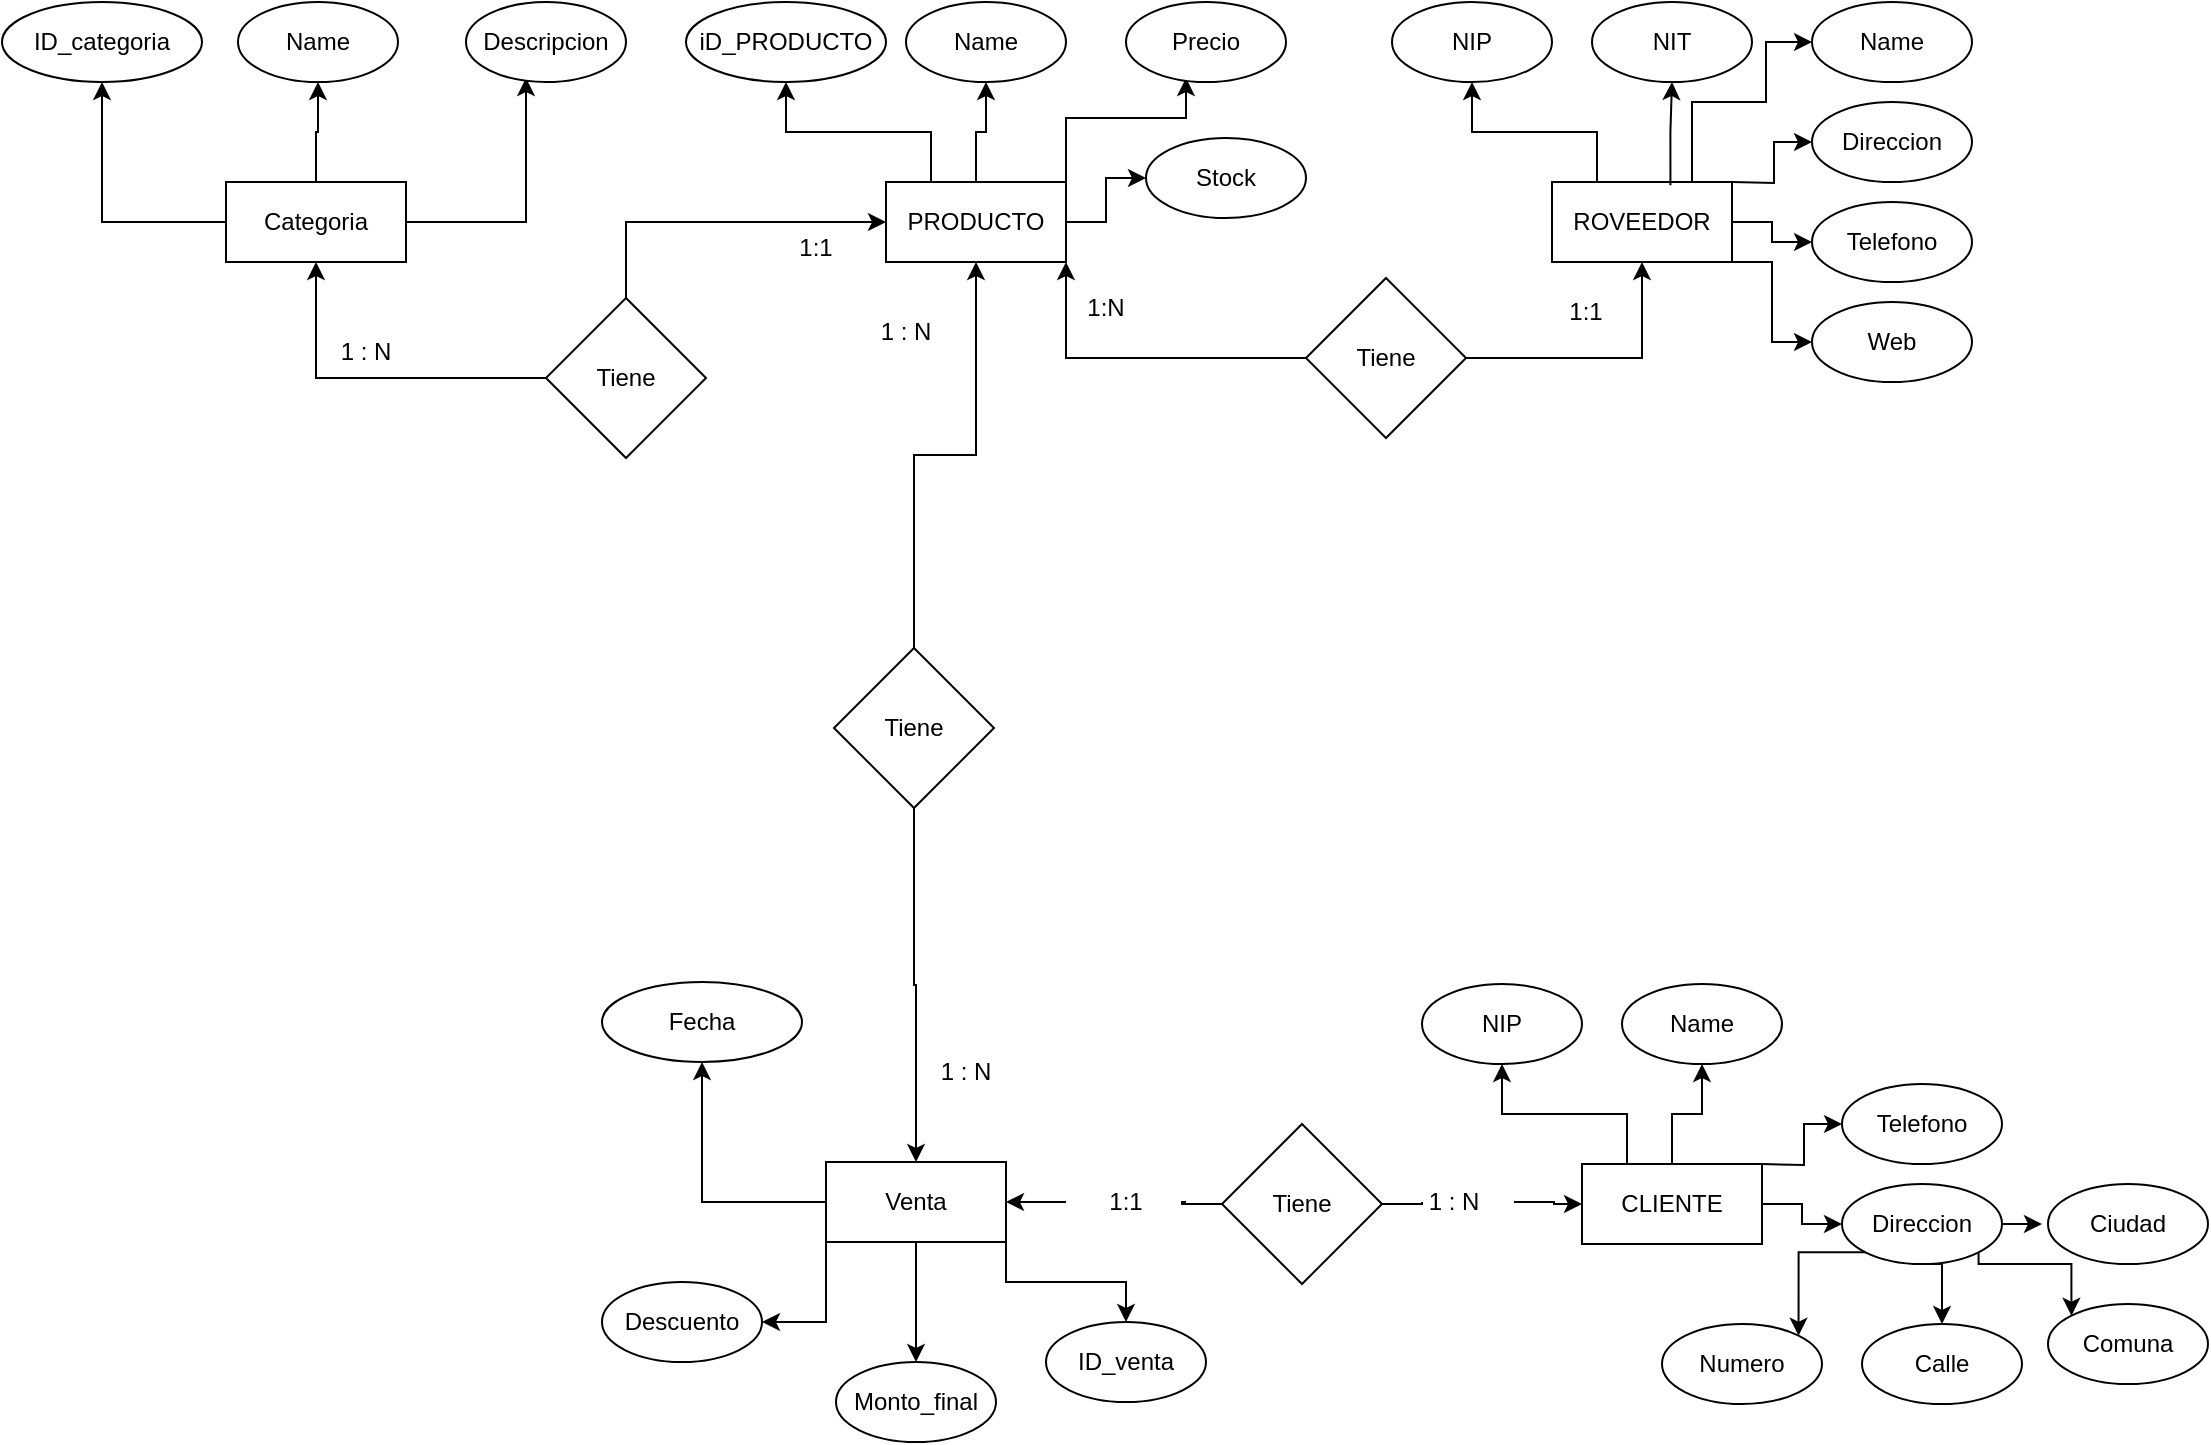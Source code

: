 <mxfile version="20.0.4" type="github">
  <diagram name="1" id="e7e014a7-5840-1c2e-5031-d8a46d1fe8dd">
    <mxGraphModel dx="2347" dy="965" grid="1" gridSize="10" guides="1" tooltips="1" connect="1" arrows="1" fold="1" page="1" pageScale="1" pageWidth="1169" pageHeight="826" background="none" math="0" shadow="0">
      <root>
        <mxCell id="0" />
        <mxCell id="1" parent="0" />
        <mxCell id="QbTCmA_wk1OMmVpmayp_-145" value="" style="group" vertex="1" connectable="0" parent="1">
          <mxGeometry x="330" y="540" width="771" height="230" as="geometry" />
        </mxCell>
        <mxCell id="QbTCmA_wk1OMmVpmayp_-81" value="" style="group" vertex="1" connectable="0" parent="QbTCmA_wk1OMmVpmayp_-145">
          <mxGeometry x="378" y="1" width="393" height="210" as="geometry" />
        </mxCell>
        <mxCell id="QbTCmA_wk1OMmVpmayp_-56" value="" style="group" vertex="1" connectable="0" parent="QbTCmA_wk1OMmVpmayp_-81">
          <mxGeometry width="290" height="190" as="geometry" />
        </mxCell>
        <mxCell id="QbTCmA_wk1OMmVpmayp_-52" style="edgeStyle=orthogonalEdgeStyle;rounded=0;orthogonalLoop=1;jettySize=auto;html=1;entryX=0;entryY=0.5;entryDx=0;entryDy=0;" edge="1" parent="QbTCmA_wk1OMmVpmayp_-56" target="QbTCmA_wk1OMmVpmayp_-45">
          <mxGeometry relative="1" as="geometry">
            <mxPoint x="170" y="90" as="sourcePoint" />
          </mxGeometry>
        </mxCell>
        <mxCell id="QbTCmA_wk1OMmVpmayp_-72" style="edgeStyle=orthogonalEdgeStyle;rounded=0;orthogonalLoop=1;jettySize=auto;html=1;entryX=0.5;entryY=1;entryDx=0;entryDy=0;" edge="1" parent="QbTCmA_wk1OMmVpmayp_-56" source="QbTCmA_wk1OMmVpmayp_-41" target="QbTCmA_wk1OMmVpmayp_-47">
          <mxGeometry relative="1" as="geometry" />
        </mxCell>
        <mxCell id="QbTCmA_wk1OMmVpmayp_-41" value="CLIENTE" style="rounded=0;whiteSpace=wrap;html=1;" vertex="1" parent="QbTCmA_wk1OMmVpmayp_-56">
          <mxGeometry x="80" y="90" width="90" height="40" as="geometry" />
        </mxCell>
        <mxCell id="QbTCmA_wk1OMmVpmayp_-42" value="NIP" style="ellipse;whiteSpace=wrap;html=1;" vertex="1" parent="QbTCmA_wk1OMmVpmayp_-56">
          <mxGeometry width="80" height="40" as="geometry" />
        </mxCell>
        <mxCell id="QbTCmA_wk1OMmVpmayp_-49" style="edgeStyle=orthogonalEdgeStyle;rounded=0;orthogonalLoop=1;jettySize=auto;html=1;entryX=0.5;entryY=1;entryDx=0;entryDy=0;exitX=0.25;exitY=0;exitDx=0;exitDy=0;" edge="1" parent="QbTCmA_wk1OMmVpmayp_-56" source="QbTCmA_wk1OMmVpmayp_-41" target="QbTCmA_wk1OMmVpmayp_-42">
          <mxGeometry relative="1" as="geometry" />
        </mxCell>
        <mxCell id="QbTCmA_wk1OMmVpmayp_-44" value="Direccion" style="ellipse;whiteSpace=wrap;html=1;" vertex="1" parent="QbTCmA_wk1OMmVpmayp_-56">
          <mxGeometry x="210" y="100" width="80" height="40" as="geometry" />
        </mxCell>
        <mxCell id="QbTCmA_wk1OMmVpmayp_-53" style="edgeStyle=orthogonalEdgeStyle;rounded=0;orthogonalLoop=1;jettySize=auto;html=1;entryX=0;entryY=0.5;entryDx=0;entryDy=0;" edge="1" parent="QbTCmA_wk1OMmVpmayp_-56" source="QbTCmA_wk1OMmVpmayp_-41" target="QbTCmA_wk1OMmVpmayp_-44">
          <mxGeometry relative="1" as="geometry" />
        </mxCell>
        <mxCell id="QbTCmA_wk1OMmVpmayp_-45" value="Telefono" style="ellipse;whiteSpace=wrap;html=1;" vertex="1" parent="QbTCmA_wk1OMmVpmayp_-56">
          <mxGeometry x="210" y="50" width="80" height="40" as="geometry" />
        </mxCell>
        <mxCell id="QbTCmA_wk1OMmVpmayp_-47" value="Name" style="ellipse;whiteSpace=wrap;html=1;" vertex="1" parent="QbTCmA_wk1OMmVpmayp_-56">
          <mxGeometry x="100" width="80" height="40" as="geometry" />
        </mxCell>
        <mxCell id="QbTCmA_wk1OMmVpmayp_-73" value="Numero" style="ellipse;whiteSpace=wrap;html=1;" vertex="1" parent="QbTCmA_wk1OMmVpmayp_-81">
          <mxGeometry x="120" y="170" width="80" height="40" as="geometry" />
        </mxCell>
        <mxCell id="QbTCmA_wk1OMmVpmayp_-74" value="Comuna" style="ellipse;whiteSpace=wrap;html=1;" vertex="1" parent="QbTCmA_wk1OMmVpmayp_-81">
          <mxGeometry x="313" y="160" width="80" height="40" as="geometry" />
        </mxCell>
        <mxCell id="QbTCmA_wk1OMmVpmayp_-75" value="Calle" style="ellipse;whiteSpace=wrap;html=1;" vertex="1" parent="QbTCmA_wk1OMmVpmayp_-81">
          <mxGeometry x="220" y="170" width="80" height="40" as="geometry" />
        </mxCell>
        <mxCell id="QbTCmA_wk1OMmVpmayp_-76" value="Ciudad" style="ellipse;whiteSpace=wrap;html=1;" vertex="1" parent="QbTCmA_wk1OMmVpmayp_-81">
          <mxGeometry x="313" y="100" width="80" height="40" as="geometry" />
        </mxCell>
        <mxCell id="QbTCmA_wk1OMmVpmayp_-77" style="edgeStyle=orthogonalEdgeStyle;rounded=0;orthogonalLoop=1;jettySize=auto;html=1;exitX=1;exitY=0.5;exitDx=0;exitDy=0;" edge="1" parent="QbTCmA_wk1OMmVpmayp_-81" source="QbTCmA_wk1OMmVpmayp_-44">
          <mxGeometry relative="1" as="geometry">
            <mxPoint x="310" y="119.538" as="targetPoint" />
          </mxGeometry>
        </mxCell>
        <mxCell id="QbTCmA_wk1OMmVpmayp_-78" style="edgeStyle=orthogonalEdgeStyle;rounded=0;orthogonalLoop=1;jettySize=auto;html=1;exitX=1;exitY=1;exitDx=0;exitDy=0;entryX=0;entryY=0;entryDx=0;entryDy=0;" edge="1" parent="QbTCmA_wk1OMmVpmayp_-81" source="QbTCmA_wk1OMmVpmayp_-44" target="QbTCmA_wk1OMmVpmayp_-74">
          <mxGeometry relative="1" as="geometry">
            <Array as="points">
              <mxPoint x="278" y="140" />
              <mxPoint x="325" y="140" />
            </Array>
          </mxGeometry>
        </mxCell>
        <mxCell id="QbTCmA_wk1OMmVpmayp_-79" style="edgeStyle=orthogonalEdgeStyle;rounded=0;orthogonalLoop=1;jettySize=auto;html=1;exitX=0.5;exitY=1;exitDx=0;exitDy=0;entryX=0.5;entryY=0;entryDx=0;entryDy=0;" edge="1" parent="QbTCmA_wk1OMmVpmayp_-81" source="QbTCmA_wk1OMmVpmayp_-44" target="QbTCmA_wk1OMmVpmayp_-75">
          <mxGeometry relative="1" as="geometry" />
        </mxCell>
        <mxCell id="QbTCmA_wk1OMmVpmayp_-80" style="edgeStyle=orthogonalEdgeStyle;rounded=0;orthogonalLoop=1;jettySize=auto;html=1;exitX=0;exitY=1;exitDx=0;exitDy=0;entryX=1;entryY=0;entryDx=0;entryDy=0;" edge="1" parent="QbTCmA_wk1OMmVpmayp_-81" source="QbTCmA_wk1OMmVpmayp_-44" target="QbTCmA_wk1OMmVpmayp_-73">
          <mxGeometry relative="1" as="geometry" />
        </mxCell>
        <mxCell id="QbTCmA_wk1OMmVpmayp_-137" value="" style="group" vertex="1" connectable="0" parent="QbTCmA_wk1OMmVpmayp_-145">
          <mxGeometry width="290" height="230" as="geometry" />
        </mxCell>
        <mxCell id="QbTCmA_wk1OMmVpmayp_-125" value="" style="group" vertex="1" connectable="0" parent="QbTCmA_wk1OMmVpmayp_-137">
          <mxGeometry width="290" height="190" as="geometry" />
        </mxCell>
        <mxCell id="QbTCmA_wk1OMmVpmayp_-136" value="" style="group" vertex="1" connectable="0" parent="QbTCmA_wk1OMmVpmayp_-125">
          <mxGeometry x="-32" width="212" height="190" as="geometry" />
        </mxCell>
        <mxCell id="QbTCmA_wk1OMmVpmayp_-129" value="Venta" style="rounded=0;whiteSpace=wrap;html=1;" vertex="1" parent="QbTCmA_wk1OMmVpmayp_-136">
          <mxGeometry x="112" y="90" width="90" height="40" as="geometry" />
        </mxCell>
        <mxCell id="QbTCmA_wk1OMmVpmayp_-130" value="Fecha" style="ellipse;whiteSpace=wrap;html=1;" vertex="1" parent="QbTCmA_wk1OMmVpmayp_-136">
          <mxGeometry width="100" height="40" as="geometry" />
        </mxCell>
        <mxCell id="QbTCmA_wk1OMmVpmayp_-128" style="edgeStyle=orthogonalEdgeStyle;rounded=0;orthogonalLoop=1;jettySize=auto;html=1;entryX=0.5;entryY=1;entryDx=0;entryDy=0;" edge="1" parent="QbTCmA_wk1OMmVpmayp_-136" source="QbTCmA_wk1OMmVpmayp_-129" target="QbTCmA_wk1OMmVpmayp_-130">
          <mxGeometry relative="1" as="geometry" />
        </mxCell>
        <mxCell id="QbTCmA_wk1OMmVpmayp_-132" value="Descuento" style="ellipse;whiteSpace=wrap;html=1;" vertex="1" parent="QbTCmA_wk1OMmVpmayp_-136">
          <mxGeometry y="150" width="80" height="40" as="geometry" />
        </mxCell>
        <mxCell id="QbTCmA_wk1OMmVpmayp_-134" style="edgeStyle=orthogonalEdgeStyle;rounded=0;orthogonalLoop=1;jettySize=auto;html=1;exitX=0;exitY=1;exitDx=0;exitDy=0;entryX=1;entryY=0.5;entryDx=0;entryDy=0;" edge="1" parent="QbTCmA_wk1OMmVpmayp_-136" source="QbTCmA_wk1OMmVpmayp_-129" target="QbTCmA_wk1OMmVpmayp_-132">
          <mxGeometry relative="1" as="geometry" />
        </mxCell>
        <mxCell id="QbTCmA_wk1OMmVpmayp_-154" value="1 : N" style="text;html=1;strokeColor=none;fillColor=none;align=center;verticalAlign=middle;whiteSpace=wrap;rounded=0;" vertex="1" parent="QbTCmA_wk1OMmVpmayp_-136">
          <mxGeometry x="152" y="30" width="60" height="30" as="geometry" />
        </mxCell>
        <mxCell id="QbTCmA_wk1OMmVpmayp_-131" value="Monto_final" style="ellipse;whiteSpace=wrap;html=1;" vertex="1" parent="QbTCmA_wk1OMmVpmayp_-137">
          <mxGeometry x="85" y="190" width="80" height="40" as="geometry" />
        </mxCell>
        <mxCell id="QbTCmA_wk1OMmVpmayp_-135" style="edgeStyle=orthogonalEdgeStyle;rounded=0;orthogonalLoop=1;jettySize=auto;html=1;exitX=0.5;exitY=1;exitDx=0;exitDy=0;entryX=0.5;entryY=0;entryDx=0;entryDy=0;" edge="1" parent="QbTCmA_wk1OMmVpmayp_-137" source="QbTCmA_wk1OMmVpmayp_-129" target="QbTCmA_wk1OMmVpmayp_-131">
          <mxGeometry relative="1" as="geometry" />
        </mxCell>
        <mxCell id="QbTCmA_wk1OMmVpmayp_-152" value="ID_venta" style="ellipse;whiteSpace=wrap;html=1;" vertex="1" parent="QbTCmA_wk1OMmVpmayp_-137">
          <mxGeometry x="190" y="170" width="80" height="40" as="geometry" />
        </mxCell>
        <mxCell id="QbTCmA_wk1OMmVpmayp_-153" style="edgeStyle=orthogonalEdgeStyle;rounded=0;orthogonalLoop=1;jettySize=auto;html=1;exitX=1;exitY=1;exitDx=0;exitDy=0;entryX=0.5;entryY=0;entryDx=0;entryDy=0;" edge="1" parent="QbTCmA_wk1OMmVpmayp_-137" source="QbTCmA_wk1OMmVpmayp_-129" target="QbTCmA_wk1OMmVpmayp_-152">
          <mxGeometry relative="1" as="geometry" />
        </mxCell>
        <mxCell id="QbTCmA_wk1OMmVpmayp_-139" style="edgeStyle=orthogonalEdgeStyle;rounded=0;orthogonalLoop=1;jettySize=auto;html=1;startArrow=none;" edge="1" parent="QbTCmA_wk1OMmVpmayp_-145" source="QbTCmA_wk1OMmVpmayp_-141" target="QbTCmA_wk1OMmVpmayp_-41">
          <mxGeometry relative="1" as="geometry" />
        </mxCell>
        <mxCell id="QbTCmA_wk1OMmVpmayp_-140" style="edgeStyle=orthogonalEdgeStyle;rounded=0;orthogonalLoop=1;jettySize=auto;html=1;entryX=1;entryY=0.5;entryDx=0;entryDy=0;startArrow=none;" edge="1" parent="QbTCmA_wk1OMmVpmayp_-145" source="QbTCmA_wk1OMmVpmayp_-143" target="QbTCmA_wk1OMmVpmayp_-129">
          <mxGeometry relative="1" as="geometry" />
        </mxCell>
        <mxCell id="QbTCmA_wk1OMmVpmayp_-138" value="Tiene" style="rhombus;whiteSpace=wrap;html=1;" vertex="1" parent="QbTCmA_wk1OMmVpmayp_-145">
          <mxGeometry x="278" y="71" width="80" height="80" as="geometry" />
        </mxCell>
        <mxCell id="QbTCmA_wk1OMmVpmayp_-141" value="1 : N" style="text;html=1;strokeColor=none;fillColor=none;align=center;verticalAlign=middle;whiteSpace=wrap;rounded=0;" vertex="1" parent="QbTCmA_wk1OMmVpmayp_-145">
          <mxGeometry x="364" y="95" width="60" height="30" as="geometry" />
        </mxCell>
        <mxCell id="QbTCmA_wk1OMmVpmayp_-142" value="" style="edgeStyle=orthogonalEdgeStyle;rounded=0;orthogonalLoop=1;jettySize=auto;html=1;endArrow=none;" edge="1" parent="QbTCmA_wk1OMmVpmayp_-145" source="QbTCmA_wk1OMmVpmayp_-138" target="QbTCmA_wk1OMmVpmayp_-141">
          <mxGeometry relative="1" as="geometry">
            <mxPoint x="358" y="111" as="sourcePoint" />
            <mxPoint x="458" y="111" as="targetPoint" />
          </mxGeometry>
        </mxCell>
        <mxCell id="QbTCmA_wk1OMmVpmayp_-143" value="1:1" style="text;html=1;strokeColor=none;fillColor=none;align=center;verticalAlign=middle;whiteSpace=wrap;rounded=0;" vertex="1" parent="QbTCmA_wk1OMmVpmayp_-145">
          <mxGeometry x="200" y="95" width="60" height="30" as="geometry" />
        </mxCell>
        <mxCell id="QbTCmA_wk1OMmVpmayp_-144" value="" style="edgeStyle=orthogonalEdgeStyle;rounded=0;orthogonalLoop=1;jettySize=auto;html=1;entryX=1;entryY=0.5;entryDx=0;entryDy=0;endArrow=none;" edge="1" parent="QbTCmA_wk1OMmVpmayp_-145" source="QbTCmA_wk1OMmVpmayp_-138" target="QbTCmA_wk1OMmVpmayp_-143">
          <mxGeometry relative="1" as="geometry">
            <mxPoint x="278.077" y="111.077" as="sourcePoint" />
            <mxPoint x="188" y="110.0" as="targetPoint" />
          </mxGeometry>
        </mxCell>
        <mxCell id="QbTCmA_wk1OMmVpmayp_-147" value="" style="group" vertex="1" connectable="0" parent="1">
          <mxGeometry x="30" y="50" width="953" height="228" as="geometry" />
        </mxCell>
        <mxCell id="QbTCmA_wk1OMmVpmayp_-57" value="" style="group" vertex="1" connectable="0" parent="QbTCmA_wk1OMmVpmayp_-147">
          <mxGeometry x="663" width="290" height="190" as="geometry" />
        </mxCell>
        <mxCell id="QbTCmA_wk1OMmVpmayp_-58" style="edgeStyle=orthogonalEdgeStyle;rounded=0;orthogonalLoop=1;jettySize=auto;html=1;entryX=0;entryY=0.5;entryDx=0;entryDy=0;" edge="1" parent="QbTCmA_wk1OMmVpmayp_-57" target="QbTCmA_wk1OMmVpmayp_-66">
          <mxGeometry relative="1" as="geometry">
            <mxPoint x="170" y="90" as="sourcePoint" />
          </mxGeometry>
        </mxCell>
        <mxCell id="QbTCmA_wk1OMmVpmayp_-59" value="&lt;div&gt;ROVEEDOR&lt;/div&gt;" style="rounded=0;whiteSpace=wrap;html=1;" vertex="1" parent="QbTCmA_wk1OMmVpmayp_-57">
          <mxGeometry x="80" y="90" width="90" height="40" as="geometry" />
        </mxCell>
        <mxCell id="QbTCmA_wk1OMmVpmayp_-60" value="NIP" style="ellipse;whiteSpace=wrap;html=1;" vertex="1" parent="QbTCmA_wk1OMmVpmayp_-57">
          <mxGeometry width="80" height="40" as="geometry" />
        </mxCell>
        <mxCell id="QbTCmA_wk1OMmVpmayp_-61" style="edgeStyle=orthogonalEdgeStyle;rounded=0;orthogonalLoop=1;jettySize=auto;html=1;entryX=0.5;entryY=1;entryDx=0;entryDy=0;exitX=0.25;exitY=0;exitDx=0;exitDy=0;" edge="1" parent="QbTCmA_wk1OMmVpmayp_-57" source="QbTCmA_wk1OMmVpmayp_-59" target="QbTCmA_wk1OMmVpmayp_-60">
          <mxGeometry relative="1" as="geometry" />
        </mxCell>
        <mxCell id="QbTCmA_wk1OMmVpmayp_-62" value="Web" style="ellipse;whiteSpace=wrap;html=1;" vertex="1" parent="QbTCmA_wk1OMmVpmayp_-57">
          <mxGeometry x="210" y="150" width="80" height="40" as="geometry" />
        </mxCell>
        <mxCell id="QbTCmA_wk1OMmVpmayp_-63" style="edgeStyle=orthogonalEdgeStyle;rounded=0;orthogonalLoop=1;jettySize=auto;html=1;entryX=0;entryY=0.5;entryDx=0;entryDy=0;exitX=1;exitY=1;exitDx=0;exitDy=0;" edge="1" parent="QbTCmA_wk1OMmVpmayp_-57" source="QbTCmA_wk1OMmVpmayp_-59" target="QbTCmA_wk1OMmVpmayp_-62">
          <mxGeometry relative="1" as="geometry">
            <Array as="points">
              <mxPoint x="190" y="130" />
              <mxPoint x="190" y="170" />
            </Array>
          </mxGeometry>
        </mxCell>
        <mxCell id="QbTCmA_wk1OMmVpmayp_-64" value="Telefono" style="ellipse;whiteSpace=wrap;html=1;" vertex="1" parent="QbTCmA_wk1OMmVpmayp_-57">
          <mxGeometry x="210" y="100" width="80" height="40" as="geometry" />
        </mxCell>
        <mxCell id="QbTCmA_wk1OMmVpmayp_-65" style="edgeStyle=orthogonalEdgeStyle;rounded=0;orthogonalLoop=1;jettySize=auto;html=1;entryX=0;entryY=0.5;entryDx=0;entryDy=0;" edge="1" parent="QbTCmA_wk1OMmVpmayp_-57" source="QbTCmA_wk1OMmVpmayp_-59" target="QbTCmA_wk1OMmVpmayp_-64">
          <mxGeometry relative="1" as="geometry" />
        </mxCell>
        <mxCell id="QbTCmA_wk1OMmVpmayp_-66" value="Direccion" style="ellipse;whiteSpace=wrap;html=1;" vertex="1" parent="QbTCmA_wk1OMmVpmayp_-57">
          <mxGeometry x="210" y="50" width="80" height="40" as="geometry" />
        </mxCell>
        <mxCell id="QbTCmA_wk1OMmVpmayp_-67" value="NIT" style="ellipse;whiteSpace=wrap;html=1;" vertex="1" parent="QbTCmA_wk1OMmVpmayp_-57">
          <mxGeometry x="100" width="80" height="40" as="geometry" />
        </mxCell>
        <mxCell id="QbTCmA_wk1OMmVpmayp_-68" style="edgeStyle=orthogonalEdgeStyle;rounded=0;orthogonalLoop=1;jettySize=auto;html=1;entryX=0.5;entryY=1;entryDx=0;entryDy=0;exitX=0.658;exitY=0.042;exitDx=0;exitDy=0;exitPerimeter=0;" edge="1" parent="QbTCmA_wk1OMmVpmayp_-57" source="QbTCmA_wk1OMmVpmayp_-59" target="QbTCmA_wk1OMmVpmayp_-67">
          <mxGeometry relative="1" as="geometry" />
        </mxCell>
        <mxCell id="QbTCmA_wk1OMmVpmayp_-69" value="Name" style="ellipse;whiteSpace=wrap;html=1;" vertex="1" parent="QbTCmA_wk1OMmVpmayp_-57">
          <mxGeometry x="210" width="80" height="40" as="geometry" />
        </mxCell>
        <mxCell id="QbTCmA_wk1OMmVpmayp_-70" style="edgeStyle=orthogonalEdgeStyle;rounded=0;orthogonalLoop=1;jettySize=auto;html=1;entryX=0;entryY=0.5;entryDx=0;entryDy=0;exitX=0.75;exitY=0;exitDx=0;exitDy=0;" edge="1" parent="QbTCmA_wk1OMmVpmayp_-57" source="QbTCmA_wk1OMmVpmayp_-59" target="QbTCmA_wk1OMmVpmayp_-69">
          <mxGeometry relative="1" as="geometry">
            <Array as="points">
              <mxPoint x="150" y="50" />
              <mxPoint x="187" y="50" />
              <mxPoint x="187" y="20" />
            </Array>
          </mxGeometry>
        </mxCell>
        <mxCell id="QbTCmA_wk1OMmVpmayp_-106" value="1:1" style="text;html=1;strokeColor=none;fillColor=none;align=center;verticalAlign=middle;whiteSpace=wrap;rounded=0;" vertex="1" parent="QbTCmA_wk1OMmVpmayp_-57">
          <mxGeometry x="67" y="140" width="60" height="30" as="geometry" />
        </mxCell>
        <mxCell id="QbTCmA_wk1OMmVpmayp_-82" value="" style="group" vertex="1" connectable="0" parent="QbTCmA_wk1OMmVpmayp_-147">
          <mxGeometry x="330" width="290" height="190" as="geometry" />
        </mxCell>
        <mxCell id="QbTCmA_wk1OMmVpmayp_-83" style="edgeStyle=orthogonalEdgeStyle;rounded=0;orthogonalLoop=1;jettySize=auto;html=1;entryX=0.375;entryY=0.95;entryDx=0;entryDy=0;entryPerimeter=0;" edge="1" parent="QbTCmA_wk1OMmVpmayp_-82" target="QbTCmA_wk1OMmVpmayp_-91">
          <mxGeometry relative="1" as="geometry">
            <mxPoint x="170" y="90" as="sourcePoint" />
            <Array as="points">
              <mxPoint x="170" y="58" />
              <mxPoint x="230" y="58" />
            </Array>
          </mxGeometry>
        </mxCell>
        <mxCell id="QbTCmA_wk1OMmVpmayp_-96" style="edgeStyle=orthogonalEdgeStyle;rounded=0;orthogonalLoop=1;jettySize=auto;html=1;exitX=0.5;exitY=0;exitDx=0;exitDy=0;entryX=0.5;entryY=1;entryDx=0;entryDy=0;" edge="1" parent="QbTCmA_wk1OMmVpmayp_-82" source="QbTCmA_wk1OMmVpmayp_-84" target="QbTCmA_wk1OMmVpmayp_-94">
          <mxGeometry relative="1" as="geometry" />
        </mxCell>
        <mxCell id="QbTCmA_wk1OMmVpmayp_-84" value="PRODUCTO" style="rounded=0;whiteSpace=wrap;html=1;" vertex="1" parent="QbTCmA_wk1OMmVpmayp_-82">
          <mxGeometry x="80" y="90" width="90" height="40" as="geometry" />
        </mxCell>
        <mxCell id="QbTCmA_wk1OMmVpmayp_-85" value="iD_PRODUCTO" style="ellipse;whiteSpace=wrap;html=1;" vertex="1" parent="QbTCmA_wk1OMmVpmayp_-82">
          <mxGeometry x="-20" width="100" height="40" as="geometry" />
        </mxCell>
        <mxCell id="QbTCmA_wk1OMmVpmayp_-86" style="edgeStyle=orthogonalEdgeStyle;rounded=0;orthogonalLoop=1;jettySize=auto;html=1;entryX=0.5;entryY=1;entryDx=0;entryDy=0;exitX=0.25;exitY=0;exitDx=0;exitDy=0;" edge="1" parent="QbTCmA_wk1OMmVpmayp_-82" source="QbTCmA_wk1OMmVpmayp_-84" target="QbTCmA_wk1OMmVpmayp_-85">
          <mxGeometry relative="1" as="geometry" />
        </mxCell>
        <mxCell id="QbTCmA_wk1OMmVpmayp_-89" value="Stock" style="ellipse;whiteSpace=wrap;html=1;" vertex="1" parent="QbTCmA_wk1OMmVpmayp_-82">
          <mxGeometry x="210" y="68" width="80" height="40" as="geometry" />
        </mxCell>
        <mxCell id="QbTCmA_wk1OMmVpmayp_-90" style="edgeStyle=orthogonalEdgeStyle;rounded=0;orthogonalLoop=1;jettySize=auto;html=1;entryX=0;entryY=0.5;entryDx=0;entryDy=0;" edge="1" parent="QbTCmA_wk1OMmVpmayp_-82" source="QbTCmA_wk1OMmVpmayp_-84" target="QbTCmA_wk1OMmVpmayp_-89">
          <mxGeometry relative="1" as="geometry" />
        </mxCell>
        <mxCell id="QbTCmA_wk1OMmVpmayp_-91" value="Precio" style="ellipse;whiteSpace=wrap;html=1;" vertex="1" parent="QbTCmA_wk1OMmVpmayp_-82">
          <mxGeometry x="200" width="80" height="40" as="geometry" />
        </mxCell>
        <mxCell id="QbTCmA_wk1OMmVpmayp_-94" value="Name" style="ellipse;whiteSpace=wrap;html=1;" vertex="1" parent="QbTCmA_wk1OMmVpmayp_-82">
          <mxGeometry x="90" width="80" height="40" as="geometry" />
        </mxCell>
        <mxCell id="QbTCmA_wk1OMmVpmayp_-105" value="1:N" style="text;html=1;strokeColor=none;fillColor=none;align=center;verticalAlign=middle;whiteSpace=wrap;rounded=0;" vertex="1" parent="QbTCmA_wk1OMmVpmayp_-82">
          <mxGeometry x="160" y="138" width="60" height="30" as="geometry" />
        </mxCell>
        <mxCell id="QbTCmA_wk1OMmVpmayp_-123" value="1:1" style="text;html=1;strokeColor=none;fillColor=none;align=center;verticalAlign=middle;whiteSpace=wrap;rounded=0;" vertex="1" parent="QbTCmA_wk1OMmVpmayp_-82">
          <mxGeometry x="15" y="108" width="60" height="30" as="geometry" />
        </mxCell>
        <mxCell id="QbTCmA_wk1OMmVpmayp_-151" value="1 : N" style="text;html=1;strokeColor=none;fillColor=none;align=center;verticalAlign=middle;whiteSpace=wrap;rounded=0;" vertex="1" parent="QbTCmA_wk1OMmVpmayp_-82">
          <mxGeometry x="60" y="150" width="60" height="30" as="geometry" />
        </mxCell>
        <mxCell id="QbTCmA_wk1OMmVpmayp_-101" style="edgeStyle=orthogonalEdgeStyle;rounded=0;orthogonalLoop=1;jettySize=auto;html=1;exitX=1;exitY=0.5;exitDx=0;exitDy=0;entryX=0.5;entryY=1;entryDx=0;entryDy=0;" edge="1" parent="QbTCmA_wk1OMmVpmayp_-147" source="QbTCmA_wk1OMmVpmayp_-97" target="QbTCmA_wk1OMmVpmayp_-59">
          <mxGeometry relative="1" as="geometry" />
        </mxCell>
        <mxCell id="QbTCmA_wk1OMmVpmayp_-104" style="edgeStyle=orthogonalEdgeStyle;rounded=0;orthogonalLoop=1;jettySize=auto;html=1;exitX=0;exitY=0.5;exitDx=0;exitDy=0;entryX=1;entryY=1;entryDx=0;entryDy=0;" edge="1" parent="QbTCmA_wk1OMmVpmayp_-147" source="QbTCmA_wk1OMmVpmayp_-97" target="QbTCmA_wk1OMmVpmayp_-84">
          <mxGeometry relative="1" as="geometry" />
        </mxCell>
        <mxCell id="QbTCmA_wk1OMmVpmayp_-97" value="Tiene" style="rhombus;whiteSpace=wrap;html=1;" vertex="1" parent="QbTCmA_wk1OMmVpmayp_-147">
          <mxGeometry x="620" y="138" width="80" height="80" as="geometry" />
        </mxCell>
        <mxCell id="QbTCmA_wk1OMmVpmayp_-107" value="" style="group" vertex="1" connectable="0" parent="QbTCmA_wk1OMmVpmayp_-147">
          <mxGeometry width="290" height="190" as="geometry" />
        </mxCell>
        <mxCell id="QbTCmA_wk1OMmVpmayp_-108" style="edgeStyle=orthogonalEdgeStyle;rounded=0;orthogonalLoop=1;jettySize=auto;html=1;entryX=0.375;entryY=0.95;entryDx=0;entryDy=0;entryPerimeter=0;exitX=1;exitY=0.5;exitDx=0;exitDy=0;" edge="1" parent="QbTCmA_wk1OMmVpmayp_-107" target="QbTCmA_wk1OMmVpmayp_-115" source="QbTCmA_wk1OMmVpmayp_-110">
          <mxGeometry relative="1" as="geometry">
            <mxPoint x="170" y="90" as="sourcePoint" />
            <Array as="points">
              <mxPoint x="230" y="110" />
            </Array>
          </mxGeometry>
        </mxCell>
        <mxCell id="QbTCmA_wk1OMmVpmayp_-109" style="edgeStyle=orthogonalEdgeStyle;rounded=0;orthogonalLoop=1;jettySize=auto;html=1;exitX=0.5;exitY=0;exitDx=0;exitDy=0;entryX=0.5;entryY=1;entryDx=0;entryDy=0;" edge="1" parent="QbTCmA_wk1OMmVpmayp_-107" source="QbTCmA_wk1OMmVpmayp_-110" target="QbTCmA_wk1OMmVpmayp_-116">
          <mxGeometry relative="1" as="geometry" />
        </mxCell>
        <mxCell id="QbTCmA_wk1OMmVpmayp_-118" style="edgeStyle=orthogonalEdgeStyle;rounded=0;orthogonalLoop=1;jettySize=auto;html=1;entryX=0.5;entryY=1;entryDx=0;entryDy=0;" edge="1" parent="QbTCmA_wk1OMmVpmayp_-107" source="QbTCmA_wk1OMmVpmayp_-110" target="QbTCmA_wk1OMmVpmayp_-111">
          <mxGeometry relative="1" as="geometry" />
        </mxCell>
        <mxCell id="QbTCmA_wk1OMmVpmayp_-110" value="Categoria" style="rounded=0;whiteSpace=wrap;html=1;" vertex="1" parent="QbTCmA_wk1OMmVpmayp_-107">
          <mxGeometry x="80" y="90" width="90" height="40" as="geometry" />
        </mxCell>
        <mxCell id="QbTCmA_wk1OMmVpmayp_-111" value="ID_categoria" style="ellipse;whiteSpace=wrap;html=1;" vertex="1" parent="QbTCmA_wk1OMmVpmayp_-107">
          <mxGeometry x="-32" width="100" height="40" as="geometry" />
        </mxCell>
        <mxCell id="QbTCmA_wk1OMmVpmayp_-115" value="Descripcion" style="ellipse;whiteSpace=wrap;html=1;" vertex="1" parent="QbTCmA_wk1OMmVpmayp_-107">
          <mxGeometry x="200" width="80" height="40" as="geometry" />
        </mxCell>
        <mxCell id="QbTCmA_wk1OMmVpmayp_-116" value="Name" style="ellipse;whiteSpace=wrap;html=1;" vertex="1" parent="QbTCmA_wk1OMmVpmayp_-107">
          <mxGeometry x="86" width="80" height="40" as="geometry" />
        </mxCell>
        <mxCell id="QbTCmA_wk1OMmVpmayp_-124" value="1 : N" style="text;html=1;strokeColor=none;fillColor=none;align=center;verticalAlign=middle;whiteSpace=wrap;rounded=0;" vertex="1" parent="QbTCmA_wk1OMmVpmayp_-107">
          <mxGeometry x="120" y="160" width="60" height="30" as="geometry" />
        </mxCell>
        <mxCell id="QbTCmA_wk1OMmVpmayp_-121" style="edgeStyle=orthogonalEdgeStyle;rounded=0;orthogonalLoop=1;jettySize=auto;html=1;entryX=0;entryY=0.5;entryDx=0;entryDy=0;exitX=0.5;exitY=0;exitDx=0;exitDy=0;" edge="1" parent="QbTCmA_wk1OMmVpmayp_-147" source="QbTCmA_wk1OMmVpmayp_-119" target="QbTCmA_wk1OMmVpmayp_-84">
          <mxGeometry relative="1" as="geometry" />
        </mxCell>
        <mxCell id="QbTCmA_wk1OMmVpmayp_-122" style="edgeStyle=orthogonalEdgeStyle;rounded=0;orthogonalLoop=1;jettySize=auto;html=1;entryX=0.5;entryY=1;entryDx=0;entryDy=0;" edge="1" parent="QbTCmA_wk1OMmVpmayp_-147" source="QbTCmA_wk1OMmVpmayp_-119" target="QbTCmA_wk1OMmVpmayp_-110">
          <mxGeometry relative="1" as="geometry">
            <mxPoint x="120" y="138" as="targetPoint" />
          </mxGeometry>
        </mxCell>
        <mxCell id="QbTCmA_wk1OMmVpmayp_-119" value="Tiene" style="rhombus;whiteSpace=wrap;html=1;" vertex="1" parent="QbTCmA_wk1OMmVpmayp_-147">
          <mxGeometry x="240" y="148" width="80" height="80" as="geometry" />
        </mxCell>
        <mxCell id="QbTCmA_wk1OMmVpmayp_-149" style="edgeStyle=orthogonalEdgeStyle;rounded=0;orthogonalLoop=1;jettySize=auto;html=1;entryX=0.5;entryY=0;entryDx=0;entryDy=0;" edge="1" parent="1" source="QbTCmA_wk1OMmVpmayp_-148" target="QbTCmA_wk1OMmVpmayp_-129">
          <mxGeometry relative="1" as="geometry" />
        </mxCell>
        <mxCell id="QbTCmA_wk1OMmVpmayp_-150" style="edgeStyle=orthogonalEdgeStyle;rounded=0;orthogonalLoop=1;jettySize=auto;html=1;entryX=0.5;entryY=1;entryDx=0;entryDy=0;" edge="1" parent="1" source="QbTCmA_wk1OMmVpmayp_-148" target="QbTCmA_wk1OMmVpmayp_-84">
          <mxGeometry relative="1" as="geometry">
            <mxPoint x="480" y="190" as="targetPoint" />
          </mxGeometry>
        </mxCell>
        <mxCell id="QbTCmA_wk1OMmVpmayp_-148" value="Tiene" style="rhombus;whiteSpace=wrap;html=1;" vertex="1" parent="1">
          <mxGeometry x="414" y="373" width="80" height="80" as="geometry" />
        </mxCell>
      </root>
    </mxGraphModel>
  </diagram>
</mxfile>
